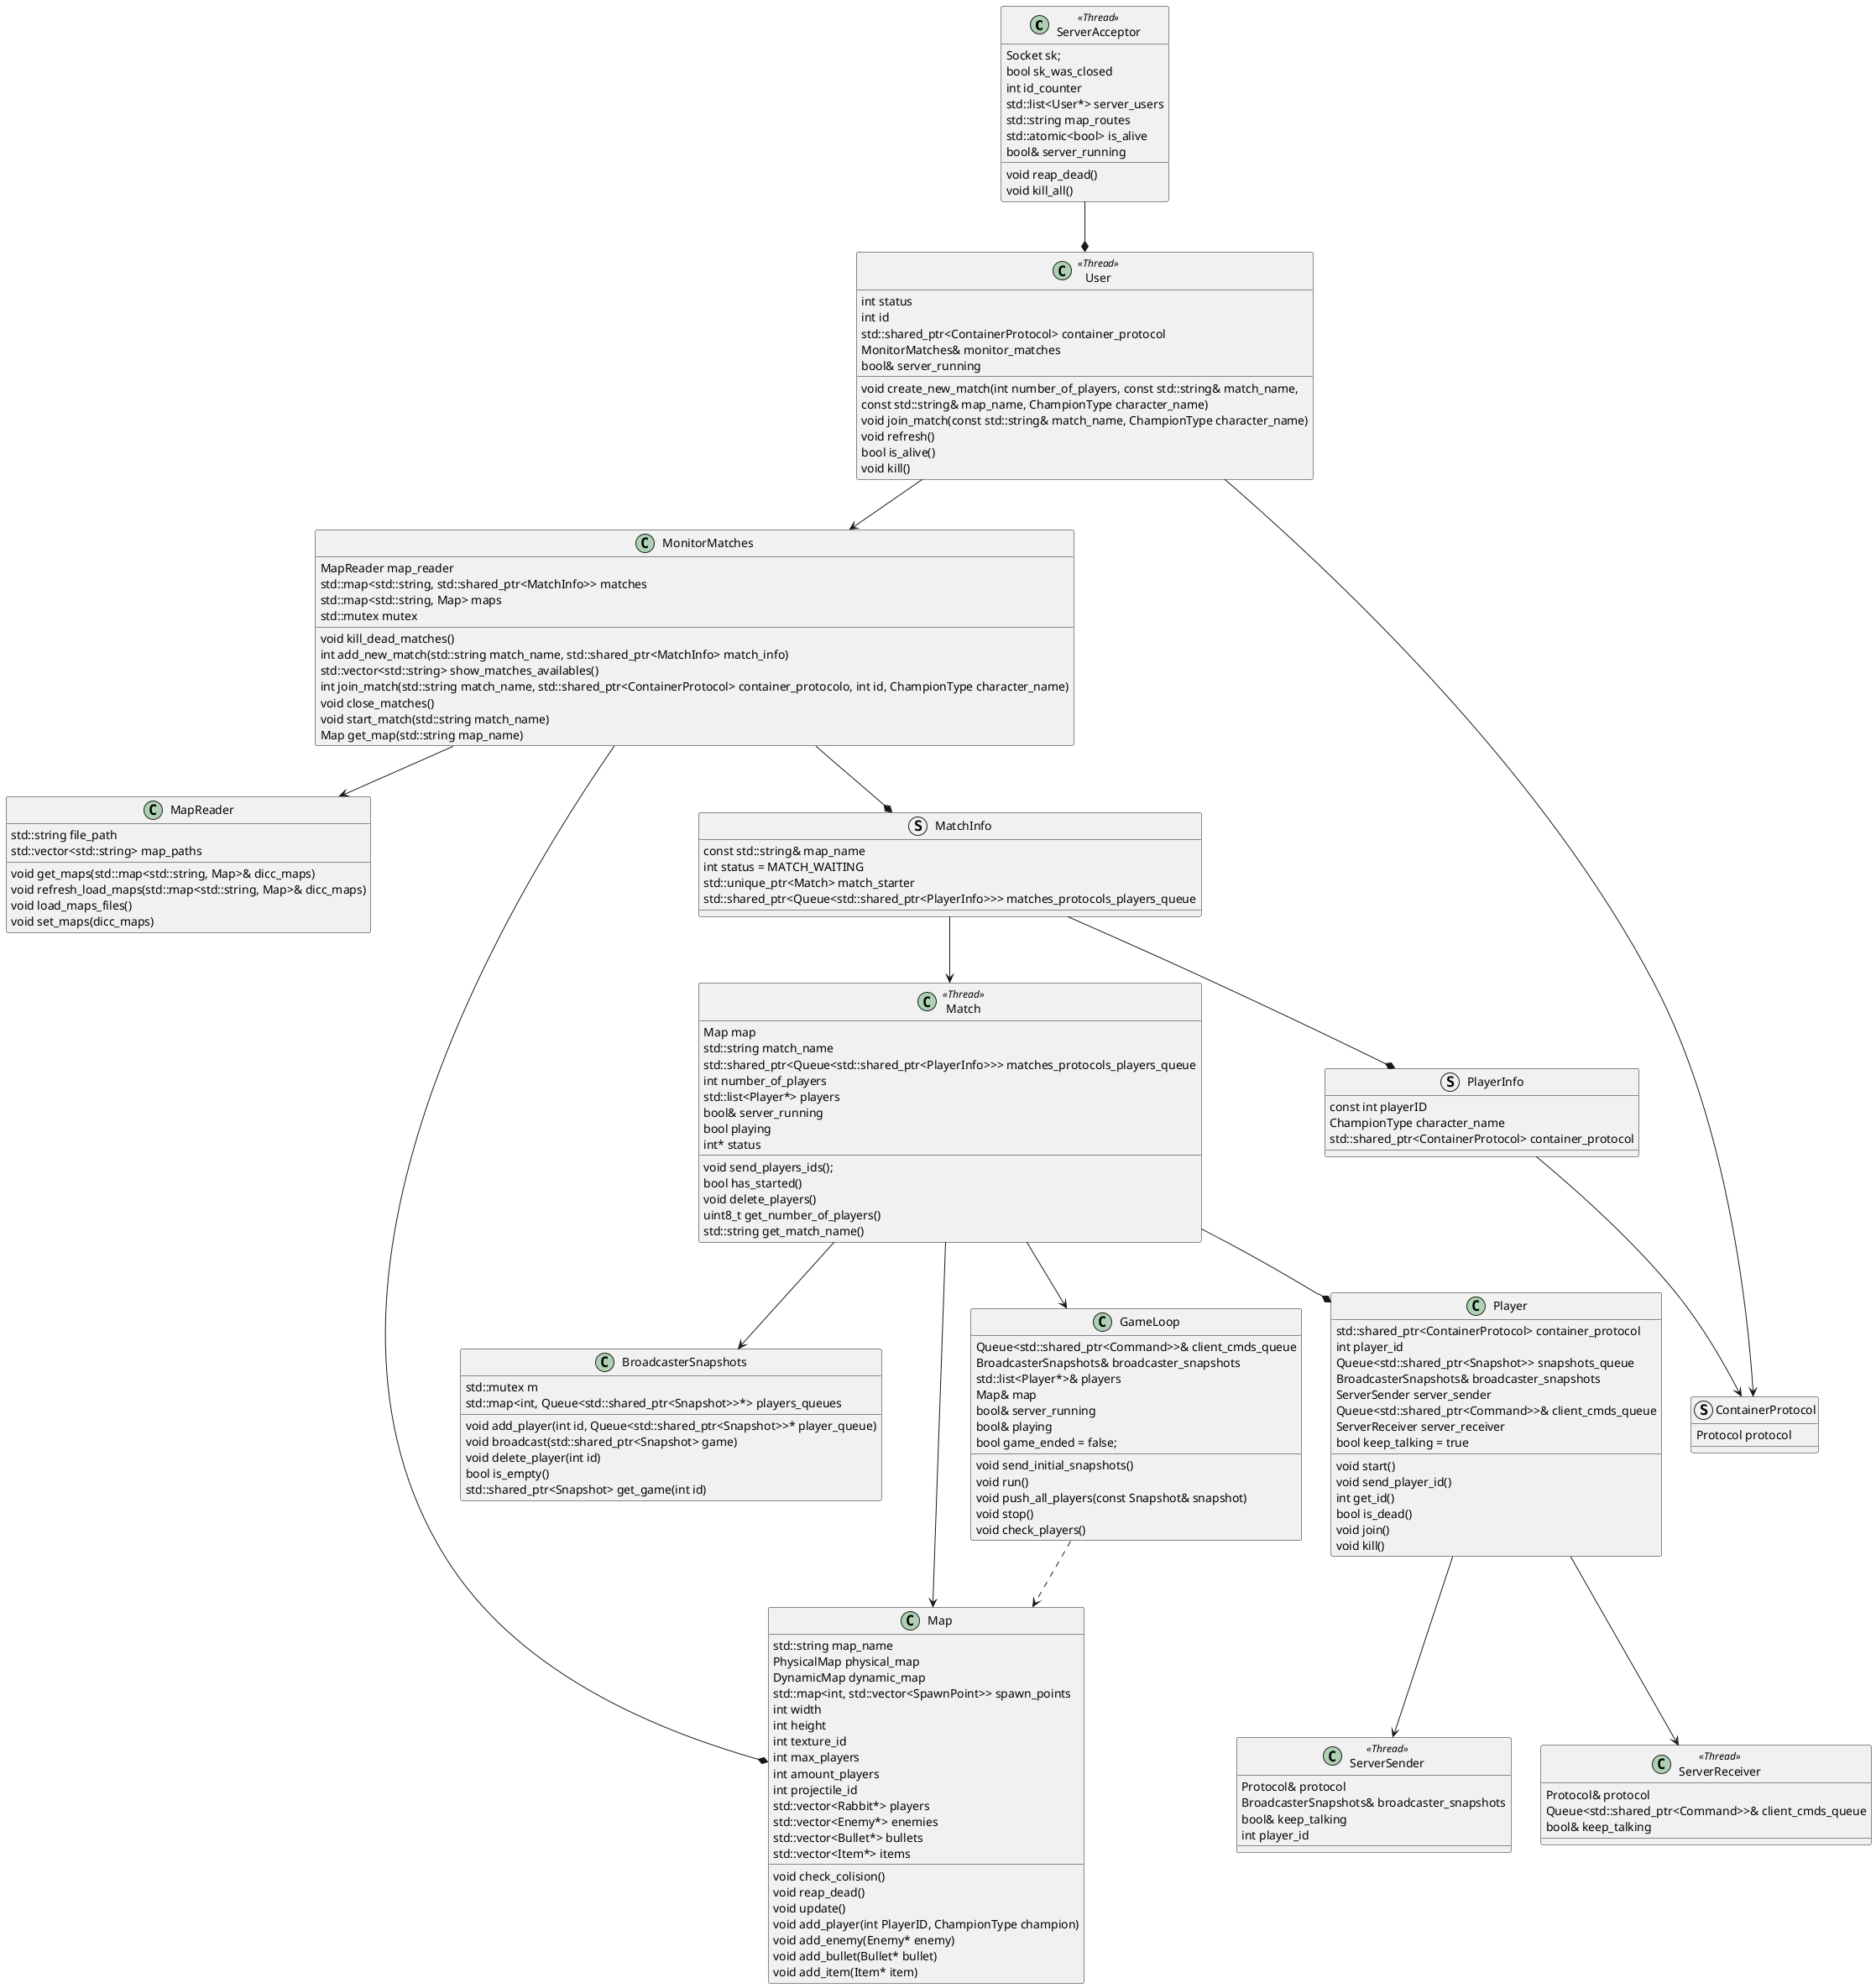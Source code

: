 @startuml
class ServerAcceptor <<Thread>> {
    Socket sk;
    bool sk_was_closed
    int id_counter
    std::list<User*> server_users
    std::string map_routes
    std::atomic<bool> is_alive
    bool& server_running
    void reap_dead()
    void kill_all()
}

class GameLoop {
    Queue<std::shared_ptr<Command>>& client_cmds_queue
    BroadcasterSnapshots& broadcaster_snapshots
    std::list<Player*>& players
    Map& map
    bool& server_running
    bool& playing
    bool game_ended = false;
    void send_initial_snapshots()
    void run()
    void push_all_players(const Snapshot& snapshot)
    void stop()
    void check_players()
}

class Match <<Thread>> {
    Map map
    std::string match_name
    std::shared_ptr<Queue<std::shared_ptr<PlayerInfo>>> matches_protocols_players_queue
    int number_of_players
    std::list<Player*> players
    bool& server_running
    bool playing
    int* status
    void send_players_ids();
    bool has_started()
    void delete_players()
    uint8_t get_number_of_players()
    std::string get_match_name()
}

class Player {
    std::shared_ptr<ContainerProtocol> container_protocol
    int player_id
    Queue<std::shared_ptr<Snapshot>> snapshots_queue
    BroadcasterSnapshots& broadcaster_snapshots
    ServerSender server_sender
    Queue<std::shared_ptr<Command>>& client_cmds_queue
    ServerReceiver server_receiver
    bool keep_talking = true
    void start()
    void send_player_id()
    int get_id()
    bool is_dead()
    void join()
    void kill()
}

class User <<Thread>> {
    int status
    int id
    std::shared_ptr<ContainerProtocol> container_protocol
    MonitorMatches& monitor_matches
    bool& server_running
    void create_new_match(int number_of_players, const std::string& match_name,
                          const std::string& map_name, ChampionType character_name)
    void join_match(const std::string& match_name, ChampionType character_name)
    void refresh()
    bool is_alive()
    void kill()
}

class MonitorMatches {
    MapReader map_reader
    std::map<std::string, std::shared_ptr<MatchInfo>> matches
    std::map<std::string, Map> maps
    std::mutex mutex
    void kill_dead_matches()
    int add_new_match(std::string match_name, std::shared_ptr<MatchInfo> match_info)
    std::vector<std::string> show_matches_availables()
    int join_match(std::string match_name, std::shared_ptr<ContainerProtocol> container_protocolo, int id, ChampionType character_name)
    void close_matches()
    void start_match(std::string match_name)
    Map get_map(std::string map_name)
}

class ServerReceiver <<Thread>> {
    Protocol& protocol
    Queue<std::shared_ptr<Command>>& client_cmds_queue
    bool& keep_talking
}

class ServerSender <<Thread>> {
    Protocol& protocol
    BroadcasterSnapshots& broadcaster_snapshots
    bool& keep_talking
    int player_id
}

class BroadcasterSnapshots {
    std::mutex m
    std::map<int, Queue<std::shared_ptr<Snapshot>>*> players_queues
    void add_player(int id, Queue<std::shared_ptr<Snapshot>>* player_queue)
    void broadcast(std::shared_ptr<Snapshot> game)
    void delete_player(int id)
    bool is_empty()
    std::shared_ptr<Snapshot> get_game(int id)
}

struct PlayerInfo {
    const int playerID
    ChampionType character_name
    std::shared_ptr<ContainerProtocol> container_protocol
}

struct MatchInfo {
    const std::string& map_name
    int status = MATCH_WAITING
    std::unique_ptr<Match> match_starter
    std::shared_ptr<Queue<std::shared_ptr<PlayerInfo>>> matches_protocols_players_queue
}

struct ContainerProtocol {
    Protocol protocol
}

class MapReader {
    std::string file_path
    std::vector<std::string> map_paths
    void get_maps(std::map<std::string, Map>& dicc_maps)
    void refresh_load_maps(std::map<std::string, Map>& dicc_maps)
    void load_maps_files()
    void set_maps(dicc_maps)
}

class Map {
    std::string map_name
    PhysicalMap physical_map
    DynamicMap dynamic_map
    std::map<int, std::vector<SpawnPoint>> spawn_points
    int width
    int height
    int texture_id
    int max_players
    int amount_players
    int projectile_id
    std::vector<Rabbit*> players
    std::vector<Enemy*> enemies
    std::vector<Bullet*> bullets
    std::vector<Item*> items
    void check_colision()
    void reap_dead()
    void update()
    void add_player(int PlayerID, ChampionType champion)
    void add_enemy(Enemy* enemy)
    void add_bullet(Bullet* bullet)
    void add_item(Item* item)
}

ServerAcceptor --* User 
User --> ContainerProtocol
User --> MonitorMatches
MonitorMatches --> MapReader
MonitorMatches --* Map
MonitorMatches --* MatchInfo
MatchInfo --> Match
MatchInfo --* PlayerInfo
PlayerInfo --> ContainerProtocol
Match --* Player
Match --> BroadcasterSnapshots
Player --> ServerSender
Player --> ServerReceiver
Match --> GameLoop
Match --> Map
GameLoop ..> Map

@enduml